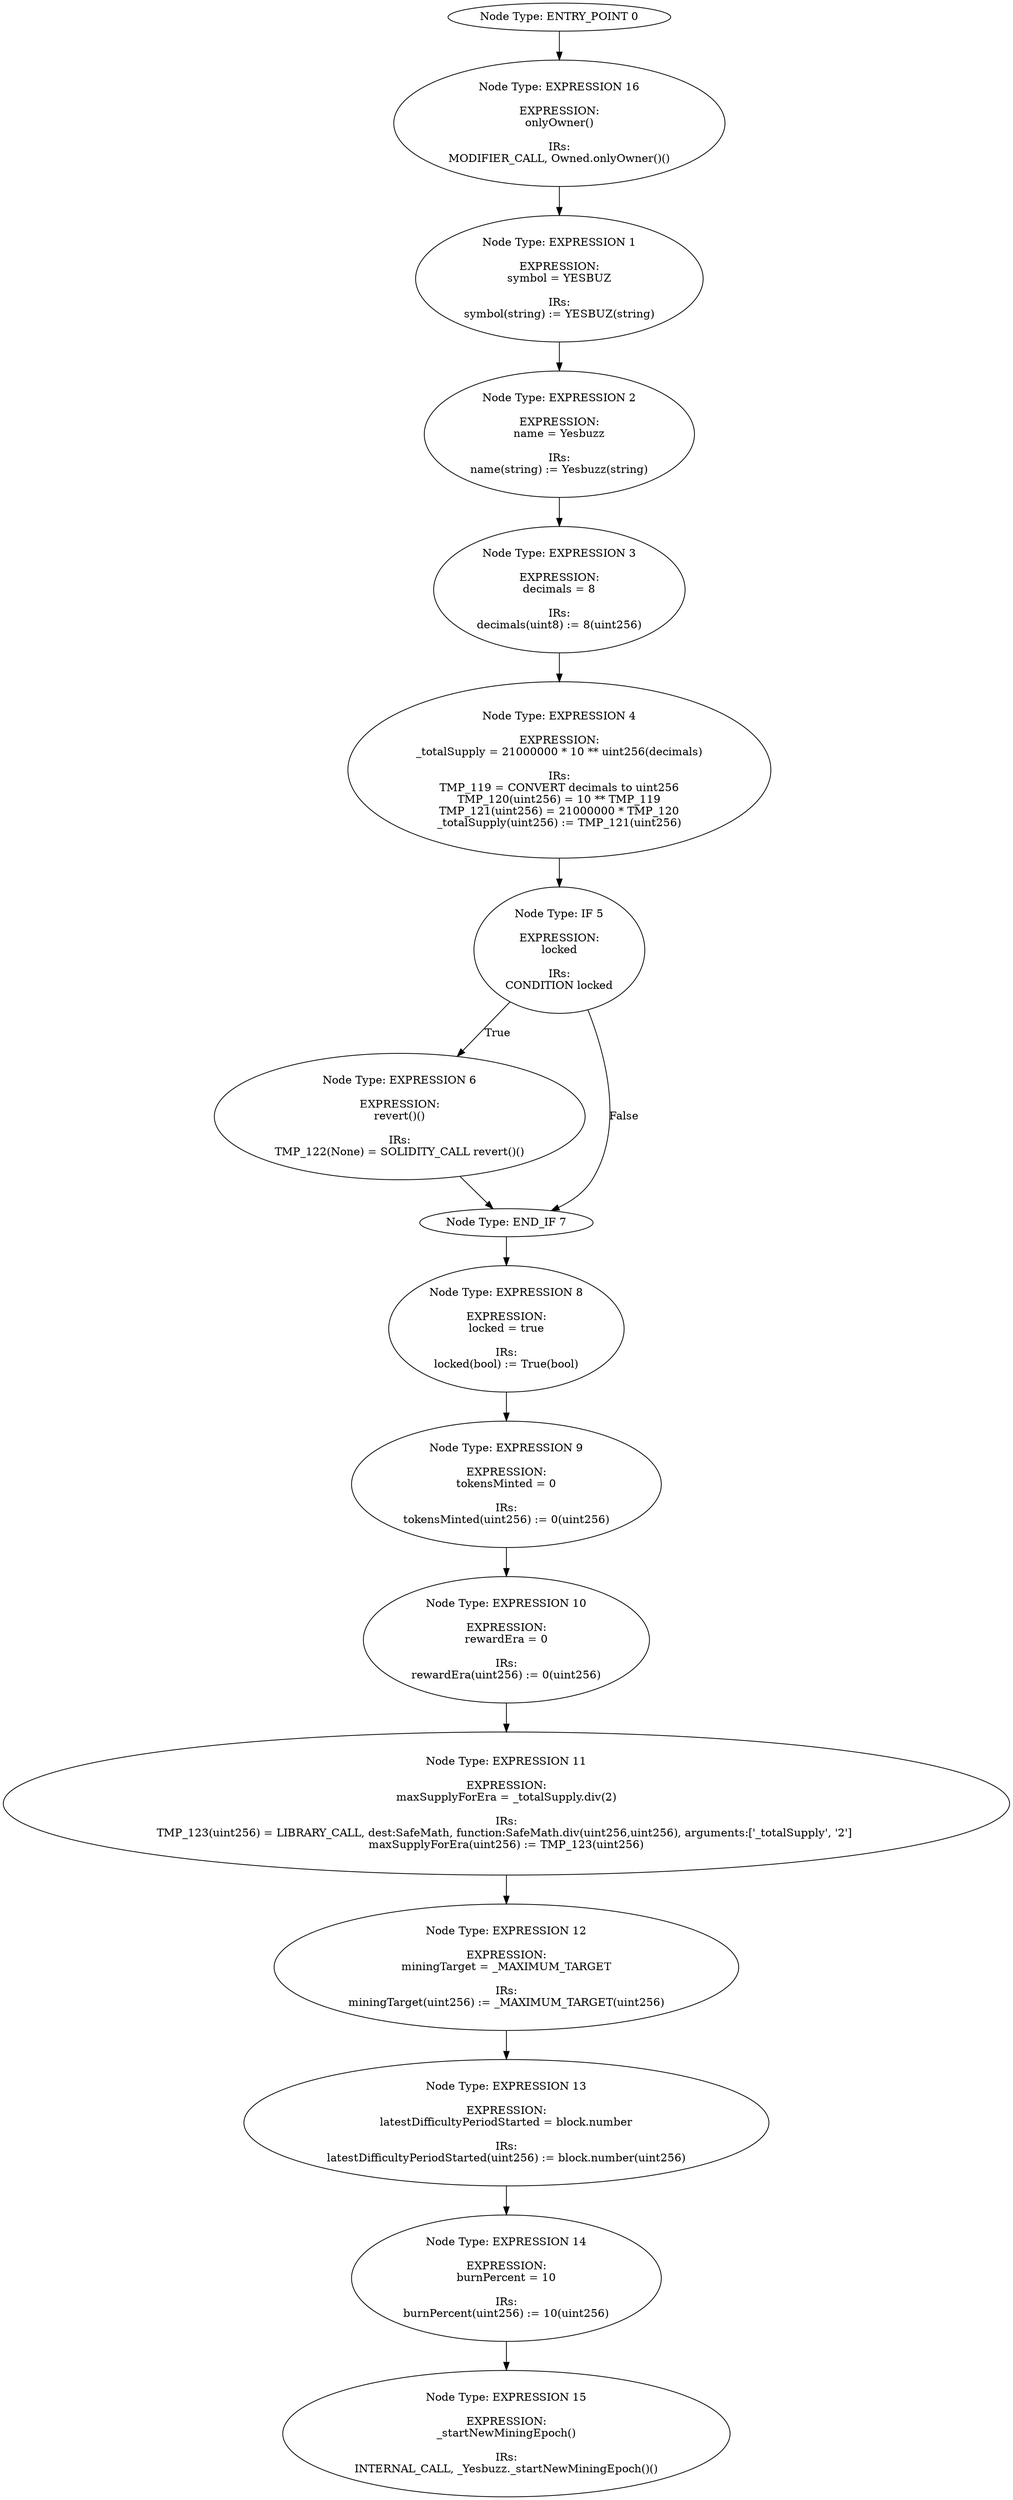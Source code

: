 digraph{
0[label="Node Type: ENTRY_POINT 0
"];
0->16;
1[label="Node Type: EXPRESSION 1

EXPRESSION:
symbol = YESBUZ

IRs:
symbol(string) := YESBUZ(string)"];
1->2;
2[label="Node Type: EXPRESSION 2

EXPRESSION:
name = Yesbuzz

IRs:
name(string) := Yesbuzz(string)"];
2->3;
3[label="Node Type: EXPRESSION 3

EXPRESSION:
decimals = 8

IRs:
decimals(uint8) := 8(uint256)"];
3->4;
4[label="Node Type: EXPRESSION 4

EXPRESSION:
_totalSupply = 21000000 * 10 ** uint256(decimals)

IRs:
TMP_119 = CONVERT decimals to uint256
TMP_120(uint256) = 10 ** TMP_119
TMP_121(uint256) = 21000000 * TMP_120
_totalSupply(uint256) := TMP_121(uint256)"];
4->5;
5[label="Node Type: IF 5

EXPRESSION:
locked

IRs:
CONDITION locked"];
5->6[label="True"];
5->7[label="False"];
6[label="Node Type: EXPRESSION 6

EXPRESSION:
revert()()

IRs:
TMP_122(None) = SOLIDITY_CALL revert()()"];
6->7;
7[label="Node Type: END_IF 7
"];
7->8;
8[label="Node Type: EXPRESSION 8

EXPRESSION:
locked = true

IRs:
locked(bool) := True(bool)"];
8->9;
9[label="Node Type: EXPRESSION 9

EXPRESSION:
tokensMinted = 0

IRs:
tokensMinted(uint256) := 0(uint256)"];
9->10;
10[label="Node Type: EXPRESSION 10

EXPRESSION:
rewardEra = 0

IRs:
rewardEra(uint256) := 0(uint256)"];
10->11;
11[label="Node Type: EXPRESSION 11

EXPRESSION:
maxSupplyForEra = _totalSupply.div(2)

IRs:
TMP_123(uint256) = LIBRARY_CALL, dest:SafeMath, function:SafeMath.div(uint256,uint256), arguments:['_totalSupply', '2'] 
maxSupplyForEra(uint256) := TMP_123(uint256)"];
11->12;
12[label="Node Type: EXPRESSION 12

EXPRESSION:
miningTarget = _MAXIMUM_TARGET

IRs:
miningTarget(uint256) := _MAXIMUM_TARGET(uint256)"];
12->13;
13[label="Node Type: EXPRESSION 13

EXPRESSION:
latestDifficultyPeriodStarted = block.number

IRs:
latestDifficultyPeriodStarted(uint256) := block.number(uint256)"];
13->14;
14[label="Node Type: EXPRESSION 14

EXPRESSION:
burnPercent = 10

IRs:
burnPercent(uint256) := 10(uint256)"];
14->15;
15[label="Node Type: EXPRESSION 15

EXPRESSION:
_startNewMiningEpoch()

IRs:
INTERNAL_CALL, _Yesbuzz._startNewMiningEpoch()()"];
16[label="Node Type: EXPRESSION 16

EXPRESSION:
onlyOwner()

IRs:
MODIFIER_CALL, Owned.onlyOwner()()"];
16->1;
}
